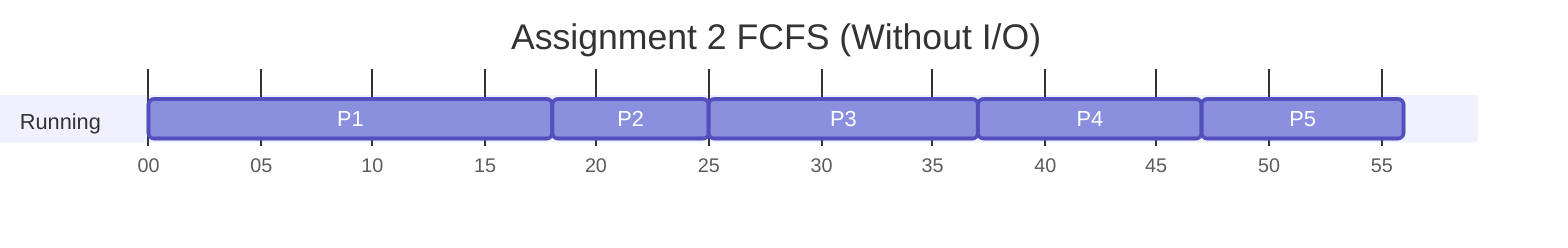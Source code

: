 ---
displayMode: compact
---

gantt
	title Assignment 2 FCFS (Without I/O)
    dateFormat ss
    axisFormat %S

    section Running
    P1: 00, 18s
	P2: 7s
	P3: 12s
	P4: 10s
	P5: 9s
